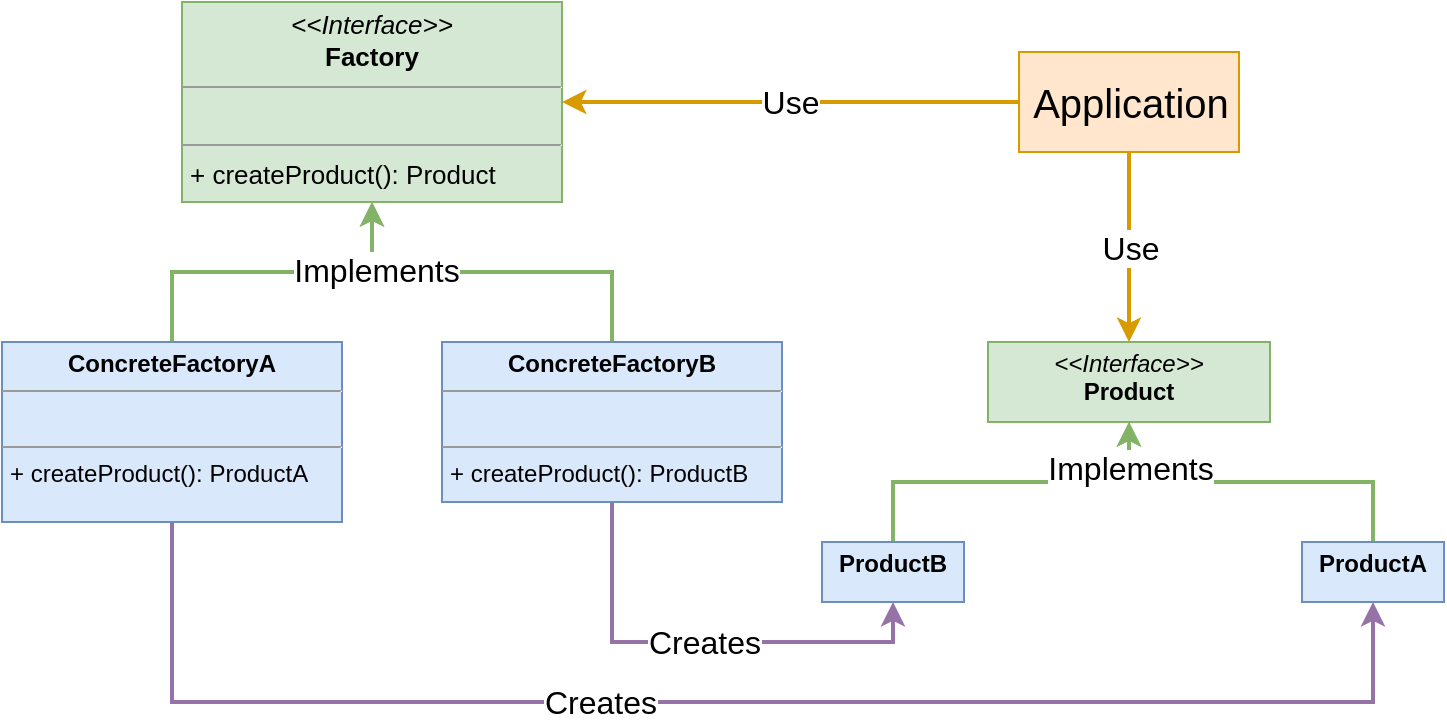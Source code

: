 <mxfile version="20.8.10" type="device"><diagram id="C5RBs43oDa-KdzZeNtuy" name="Page-1"><mxGraphModel dx="956" dy="569" grid="1" gridSize="10" guides="1" tooltips="1" connect="1" arrows="1" fold="1" page="1" pageScale="1" pageWidth="827" pageHeight="1169" math="0" shadow="0"><root><mxCell id="WIyWlLk6GJQsqaUBKTNV-0"/><mxCell id="WIyWlLk6GJQsqaUBKTNV-1" parent="WIyWlLk6GJQsqaUBKTNV-0"/><mxCell id="rxz_tXUU-Y1uWXqoU6AR-20" value="Creates" style="edgeStyle=orthogonalEdgeStyle;rounded=0;orthogonalLoop=1;jettySize=auto;html=1;exitX=0.5;exitY=1;exitDx=0;exitDy=0;entryX=0.5;entryY=1;entryDx=0;entryDy=0;strokeWidth=2;fontSize=16;fillColor=#e1d5e7;strokeColor=#9673a6;" edge="1" parent="WIyWlLk6GJQsqaUBKTNV-1" source="rxz_tXUU-Y1uWXqoU6AR-18" target="rxz_tXUU-Y1uWXqoU6AR-12"><mxGeometry relative="1" as="geometry"/></mxCell><mxCell id="rxz_tXUU-Y1uWXqoU6AR-19" style="edgeStyle=orthogonalEdgeStyle;rounded=0;orthogonalLoop=1;jettySize=auto;html=1;exitX=0.5;exitY=0;exitDx=0;exitDy=0;strokeWidth=2;fontSize=20;fillColor=#d5e8d4;strokeColor=#82b366;" edge="1" parent="WIyWlLk6GJQsqaUBKTNV-1" source="rxz_tXUU-Y1uWXqoU6AR-18" target="rxz_tXUU-Y1uWXqoU6AR-0"><mxGeometry relative="1" as="geometry"/></mxCell><mxCell id="rxz_tXUU-Y1uWXqoU6AR-0" value="&lt;p style=&quot;margin: 4px 0px 0px; text-align: center; font-size: 13px;&quot;&gt;&lt;font style=&quot;font-size: 13px;&quot;&gt;&lt;i&gt;&amp;lt;&amp;lt;Interface&amp;gt;&amp;gt;&lt;/i&gt;&lt;br&gt;&lt;b&gt;Factory&lt;/b&gt;&lt;/font&gt;&lt;/p&gt;&lt;hr style=&quot;font-size: 13px;&quot; size=&quot;1&quot;&gt;&lt;p style=&quot;margin: 0px 0px 0px 4px; font-size: 13px;&quot;&gt;&lt;font style=&quot;font-size: 13px;&quot;&gt;&lt;br&gt;&lt;/font&gt;&lt;/p&gt;&lt;hr style=&quot;font-size: 13px;&quot; size=&quot;1&quot;&gt;&lt;p style=&quot;margin: 0px 0px 0px 4px; font-size: 13px;&quot;&gt;&lt;font style=&quot;font-size: 13px;&quot;&gt;+ createProduct(): Product&lt;br&gt;&lt;/font&gt;&lt;/p&gt;" style="verticalAlign=top;align=left;overflow=fill;fontSize=12;fontFamily=Helvetica;html=1;fillColor=#d5e8d4;strokeColor=#82b366;" vertex="1" parent="WIyWlLk6GJQsqaUBKTNV-1"><mxGeometry x="130" y="40" width="190" height="100" as="geometry"/></mxCell><mxCell id="rxz_tXUU-Y1uWXqoU6AR-3" style="edgeStyle=orthogonalEdgeStyle;rounded=0;orthogonalLoop=1;jettySize=auto;html=1;exitX=0.5;exitY=0;exitDx=0;exitDy=0;entryX=0.5;entryY=1;entryDx=0;entryDy=0;fillColor=#d5e8d4;strokeColor=#82b366;strokeWidth=2;" edge="1" parent="WIyWlLk6GJQsqaUBKTNV-1" source="rxz_tXUU-Y1uWXqoU6AR-1" target="rxz_tXUU-Y1uWXqoU6AR-0"><mxGeometry relative="1" as="geometry"/></mxCell><mxCell id="rxz_tXUU-Y1uWXqoU6AR-4" value="&lt;font style=&quot;font-size: 16px;&quot;&gt;Implements&lt;/font&gt;" style="edgeLabel;html=1;align=center;verticalAlign=middle;resizable=0;points=[];" vertex="1" connectable="0" parent="rxz_tXUU-Y1uWXqoU6AR-3"><mxGeometry x="0.159" y="-2" relative="1" as="geometry"><mxPoint x="38" y="-3" as="offset"/></mxGeometry></mxCell><mxCell id="rxz_tXUU-Y1uWXqoU6AR-17" value="Creates" style="edgeStyle=orthogonalEdgeStyle;rounded=0;orthogonalLoop=1;jettySize=auto;html=1;exitX=0.5;exitY=1;exitDx=0;exitDy=0;entryX=0.5;entryY=1;entryDx=0;entryDy=0;fontSize=16;fillColor=#e1d5e7;strokeColor=#9673a6;strokeWidth=2;" edge="1" parent="WIyWlLk6GJQsqaUBKTNV-1" source="rxz_tXUU-Y1uWXqoU6AR-1" target="rxz_tXUU-Y1uWXqoU6AR-14"><mxGeometry x="-0.18" relative="1" as="geometry"><Array as="points"><mxPoint x="125" y="390"/><mxPoint x="726" y="390"/></Array><mxPoint as="offset"/></mxGeometry></mxCell><mxCell id="rxz_tXUU-Y1uWXqoU6AR-1" value="&lt;p style=&quot;margin:0px;margin-top:4px;text-align:center;&quot;&gt;&lt;b&gt;ConcreteFactoryA&lt;/b&gt;&lt;/p&gt;&lt;hr size=&quot;1&quot;&gt;&lt;p style=&quot;margin:0px;margin-left:4px;&quot;&gt;&lt;br&gt;&lt;/p&gt;&lt;hr size=&quot;1&quot;&gt;&lt;p style=&quot;margin:0px;margin-left:4px;&quot;&gt;+ createProduct(): ProductA&lt;br&gt;&lt;/p&gt;" style="verticalAlign=top;align=left;overflow=fill;fontSize=12;fontFamily=Helvetica;html=1;fillColor=#dae8fc;strokeColor=#6c8ebf;" vertex="1" parent="WIyWlLk6GJQsqaUBKTNV-1"><mxGeometry x="40" y="210" width="170" height="90" as="geometry"/></mxCell><mxCell id="rxz_tXUU-Y1uWXqoU6AR-9" value="Use" style="edgeStyle=orthogonalEdgeStyle;rounded=0;orthogonalLoop=1;jettySize=auto;html=1;exitX=0;exitY=0.5;exitDx=0;exitDy=0;fontSize=16;strokeWidth=2;fillColor=#ffe6cc;strokeColor=#d79b00;" edge="1" parent="WIyWlLk6GJQsqaUBKTNV-1" source="rxz_tXUU-Y1uWXqoU6AR-8" target="rxz_tXUU-Y1uWXqoU6AR-0"><mxGeometry relative="1" as="geometry"><Array as="points"/></mxGeometry></mxCell><mxCell id="rxz_tXUU-Y1uWXqoU6AR-11" value="Use" style="edgeStyle=orthogonalEdgeStyle;rounded=0;orthogonalLoop=1;jettySize=auto;html=1;exitX=0.5;exitY=1;exitDx=0;exitDy=0;fontSize=16;strokeWidth=2;fillColor=#ffe6cc;strokeColor=#d79b00;" edge="1" parent="WIyWlLk6GJQsqaUBKTNV-1" source="rxz_tXUU-Y1uWXqoU6AR-8" target="rxz_tXUU-Y1uWXqoU6AR-10"><mxGeometry relative="1" as="geometry"/></mxCell><mxCell id="rxz_tXUU-Y1uWXqoU6AR-8" value="Application" style="html=1;fontSize=20;fillColor=#ffe6cc;strokeColor=#d79b00;" vertex="1" parent="WIyWlLk6GJQsqaUBKTNV-1"><mxGeometry x="548.5" y="65" width="110" height="50" as="geometry"/></mxCell><mxCell id="rxz_tXUU-Y1uWXqoU6AR-10" value="&lt;p style=&quot;margin:0px;margin-top:4px;text-align:center;&quot;&gt;&lt;i&gt;&amp;lt;&amp;lt;Interface&amp;gt;&amp;gt;&lt;/i&gt;&lt;br&gt;&lt;b&gt;Product&lt;/b&gt;&lt;/p&gt;" style="verticalAlign=top;align=left;overflow=fill;fontSize=12;fontFamily=Helvetica;html=1;fillColor=#d5e8d4;strokeColor=#82b366;" vertex="1" parent="WIyWlLk6GJQsqaUBKTNV-1"><mxGeometry x="533" y="210" width="141" height="40" as="geometry"/></mxCell><mxCell id="rxz_tXUU-Y1uWXqoU6AR-13" value="" style="edgeStyle=orthogonalEdgeStyle;rounded=0;orthogonalLoop=1;jettySize=auto;html=1;exitX=0.5;exitY=0;exitDx=0;exitDy=0;fontSize=16;fillColor=#d5e8d4;strokeColor=#82b366;strokeWidth=2;" edge="1" parent="WIyWlLk6GJQsqaUBKTNV-1" source="rxz_tXUU-Y1uWXqoU6AR-12" target="rxz_tXUU-Y1uWXqoU6AR-10"><mxGeometry x="0.196" relative="1" as="geometry"><mxPoint as="offset"/></mxGeometry></mxCell><mxCell id="rxz_tXUU-Y1uWXqoU6AR-12" value="&lt;p style=&quot;margin:0px;margin-top:4px;text-align:center;&quot;&gt;&lt;b&gt;ProductB&lt;/b&gt;&lt;/p&gt;" style="verticalAlign=top;align=left;overflow=fill;fontSize=12;fontFamily=Helvetica;html=1;fillColor=#dae8fc;strokeColor=#6c8ebf;" vertex="1" parent="WIyWlLk6GJQsqaUBKTNV-1"><mxGeometry x="450" y="310" width="71" height="30" as="geometry"/></mxCell><mxCell id="rxz_tXUU-Y1uWXqoU6AR-15" value="Implements" style="edgeStyle=orthogonalEdgeStyle;rounded=0;orthogonalLoop=1;jettySize=auto;html=1;exitX=0.5;exitY=0;exitDx=0;exitDy=0;fontSize=16;fillColor=#d5e8d4;strokeColor=#82b366;strokeWidth=2;" edge="1" parent="WIyWlLk6GJQsqaUBKTNV-1" source="rxz_tXUU-Y1uWXqoU6AR-14" target="rxz_tXUU-Y1uWXqoU6AR-10"><mxGeometry x="0.753" relative="1" as="geometry"><mxPoint as="offset"/></mxGeometry></mxCell><mxCell id="rxz_tXUU-Y1uWXqoU6AR-14" value="&lt;p style=&quot;margin:0px;margin-top:4px;text-align:center;&quot;&gt;&lt;b&gt;ProductA&lt;/b&gt;&lt;/p&gt;" style="verticalAlign=top;align=left;overflow=fill;fontSize=12;fontFamily=Helvetica;html=1;fillColor=#dae8fc;strokeColor=#6c8ebf;" vertex="1" parent="WIyWlLk6GJQsqaUBKTNV-1"><mxGeometry x="690" y="310" width="71" height="30" as="geometry"/></mxCell><mxCell id="rxz_tXUU-Y1uWXqoU6AR-18" value="&lt;p style=&quot;margin:0px;margin-top:4px;text-align:center;&quot;&gt;&lt;b&gt;ConcreteFactoryB&lt;/b&gt;&lt;/p&gt;&lt;hr size=&quot;1&quot;&gt;&lt;p style=&quot;margin:0px;margin-left:4px;&quot;&gt;&lt;br&gt;&lt;/p&gt;&lt;hr size=&quot;1&quot;&gt;&lt;p style=&quot;margin:0px;margin-left:4px;&quot;&gt;+ createProduct(): ProductB&lt;br&gt;&lt;/p&gt;" style="verticalAlign=top;align=left;overflow=fill;fontSize=12;fontFamily=Helvetica;html=1;fillColor=#dae8fc;strokeColor=#6c8ebf;" vertex="1" parent="WIyWlLk6GJQsqaUBKTNV-1"><mxGeometry x="260" y="210" width="170" height="80" as="geometry"/></mxCell></root></mxGraphModel></diagram></mxfile>
